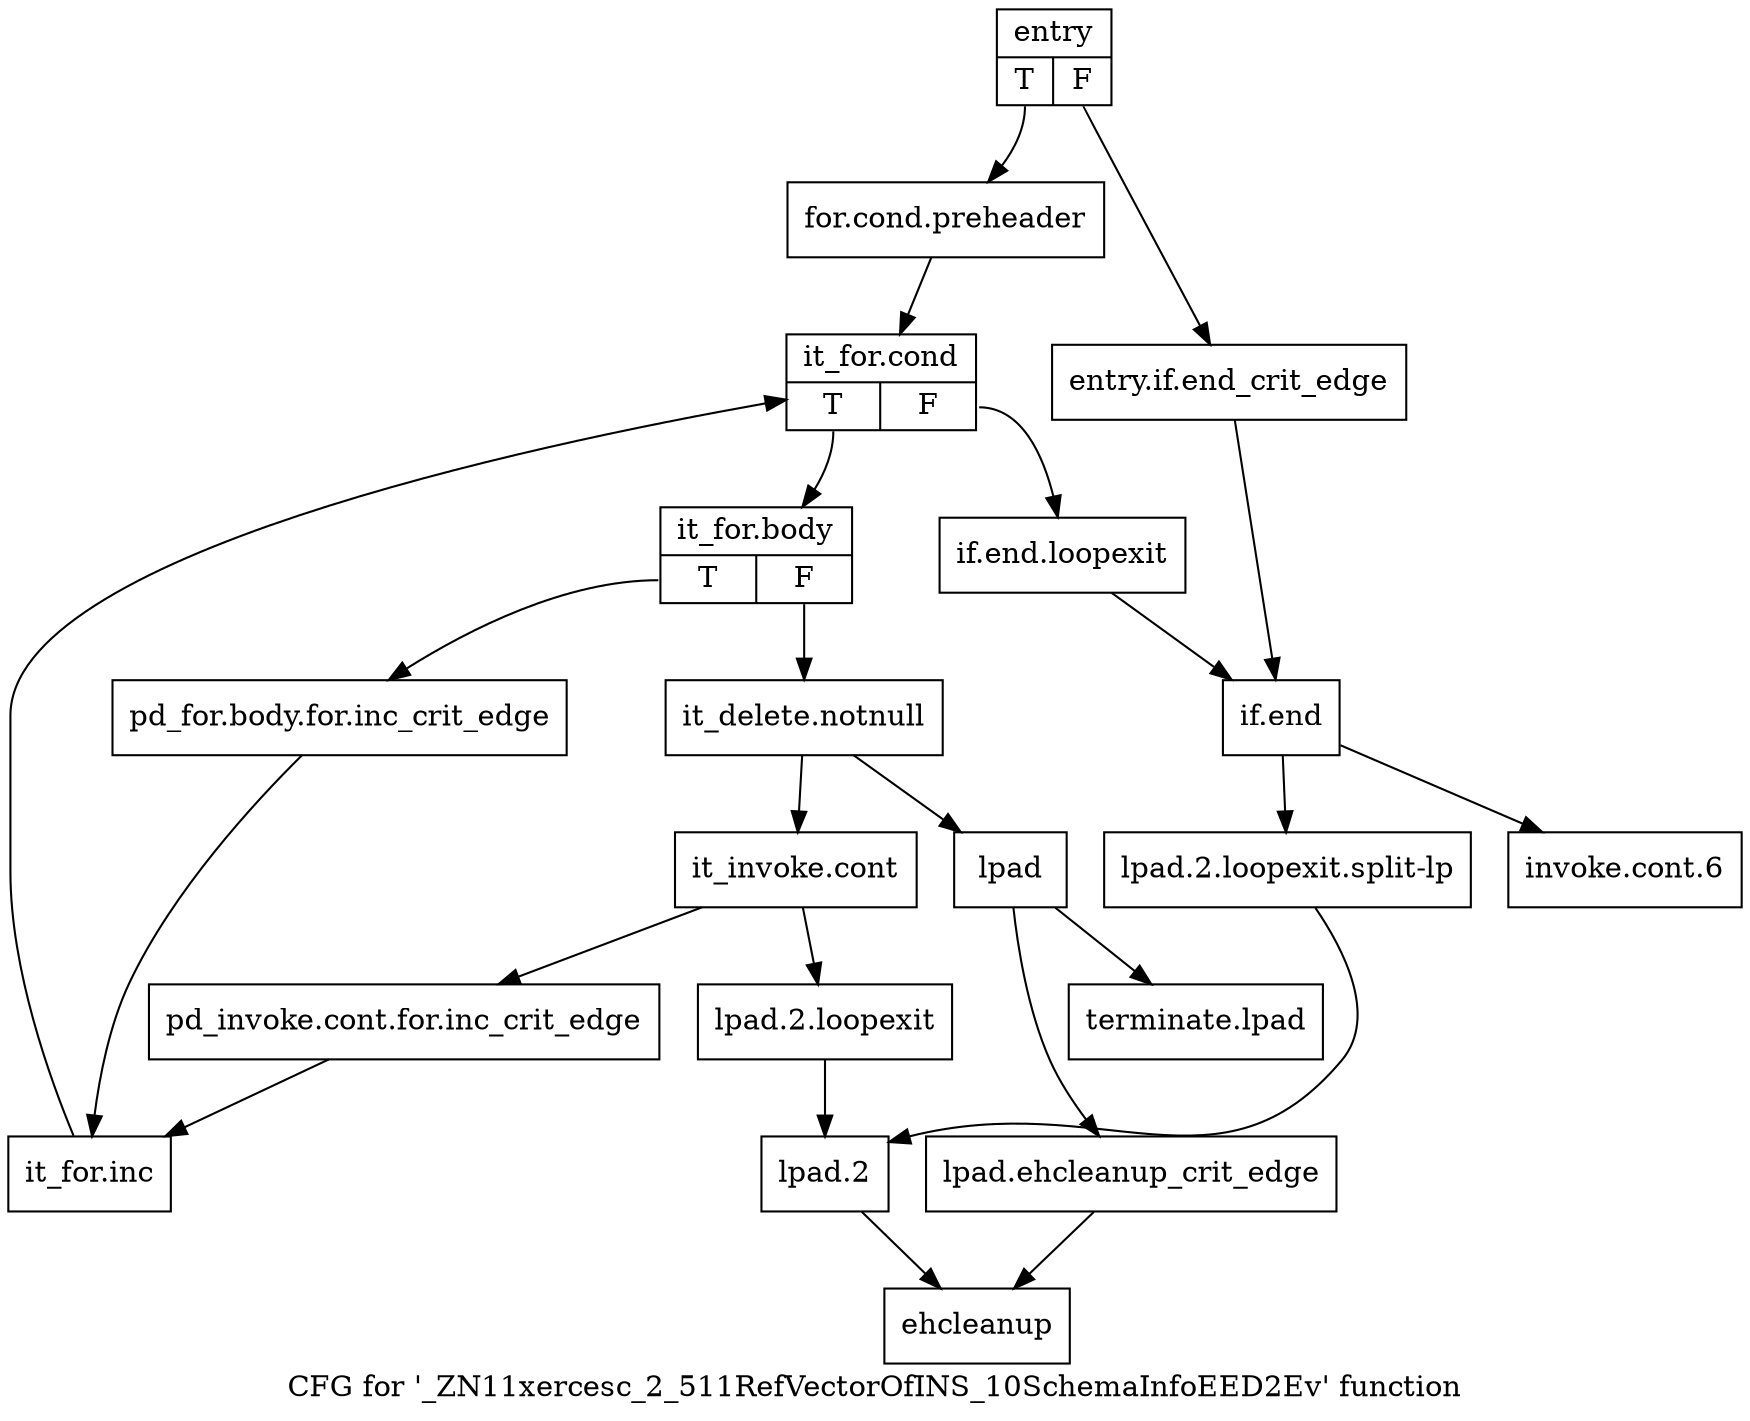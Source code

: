 digraph "CFG for '_ZN11xercesc_2_511RefVectorOfINS_10SchemaInfoEED2Ev' function" {
	label="CFG for '_ZN11xercesc_2_511RefVectorOfINS_10SchemaInfoEED2Ev' function";

	Node0x4671ed0 [shape=record,label="{entry|{<s0>T|<s1>F}}"];
	Node0x4671ed0:s0 -> Node0x4671f70;
	Node0x4671ed0:s1 -> Node0x4671f20;
	Node0x4671f20 [shape=record,label="{entry.if.end_crit_edge}"];
	Node0x4671f20 -> Node0x46723d0;
	Node0x4671f70 [shape=record,label="{for.cond.preheader}"];
	Node0x4671f70 -> Node0x4671fc0;
	Node0x4671fc0 [shape=record,label="{it_for.cond|{<s0>T|<s1>F}}"];
	Node0x4671fc0:s0 -> Node0x4672010;
	Node0x4671fc0:s1 -> Node0x4672380;
	Node0x4672010 [shape=record,label="{it_for.body|{<s0>T|<s1>F}}"];
	Node0x4672010:s0 -> Node0x4672060;
	Node0x4672010:s1 -> Node0x46720b0;
	Node0x4672060 [shape=record,label="{pd_for.body.for.inc_crit_edge}"];
	Node0x4672060 -> Node0x46721a0;
	Node0x46720b0 [shape=record,label="{it_delete.notnull}"];
	Node0x46720b0 -> Node0x4672100;
	Node0x46720b0 -> Node0x46721f0;
	Node0x4672100 [shape=record,label="{it_invoke.cont}"];
	Node0x4672100 -> Node0x4672150;
	Node0x4672100 -> Node0x4672290;
	Node0x4672150 [shape=record,label="{pd_invoke.cont.for.inc_crit_edge}"];
	Node0x4672150 -> Node0x46721a0;
	Node0x46721a0 [shape=record,label="{it_for.inc}"];
	Node0x46721a0 -> Node0x4671fc0;
	Node0x46721f0 [shape=record,label="{lpad}"];
	Node0x46721f0 -> Node0x4672240;
	Node0x46721f0 -> Node0x46724c0;
	Node0x4672240 [shape=record,label="{lpad.ehcleanup_crit_edge}"];
	Node0x4672240 -> Node0x4672470;
	Node0x4672290 [shape=record,label="{lpad.2.loopexit}"];
	Node0x4672290 -> Node0x4672330;
	Node0x46722e0 [shape=record,label="{lpad.2.loopexit.split-lp}"];
	Node0x46722e0 -> Node0x4672330;
	Node0x4672330 [shape=record,label="{lpad.2}"];
	Node0x4672330 -> Node0x4672470;
	Node0x4672380 [shape=record,label="{if.end.loopexit}"];
	Node0x4672380 -> Node0x46723d0;
	Node0x46723d0 [shape=record,label="{if.end}"];
	Node0x46723d0 -> Node0x4672420;
	Node0x46723d0 -> Node0x46722e0;
	Node0x4672420 [shape=record,label="{invoke.cont.6}"];
	Node0x4672470 [shape=record,label="{ehcleanup}"];
	Node0x46724c0 [shape=record,label="{terminate.lpad}"];
}
